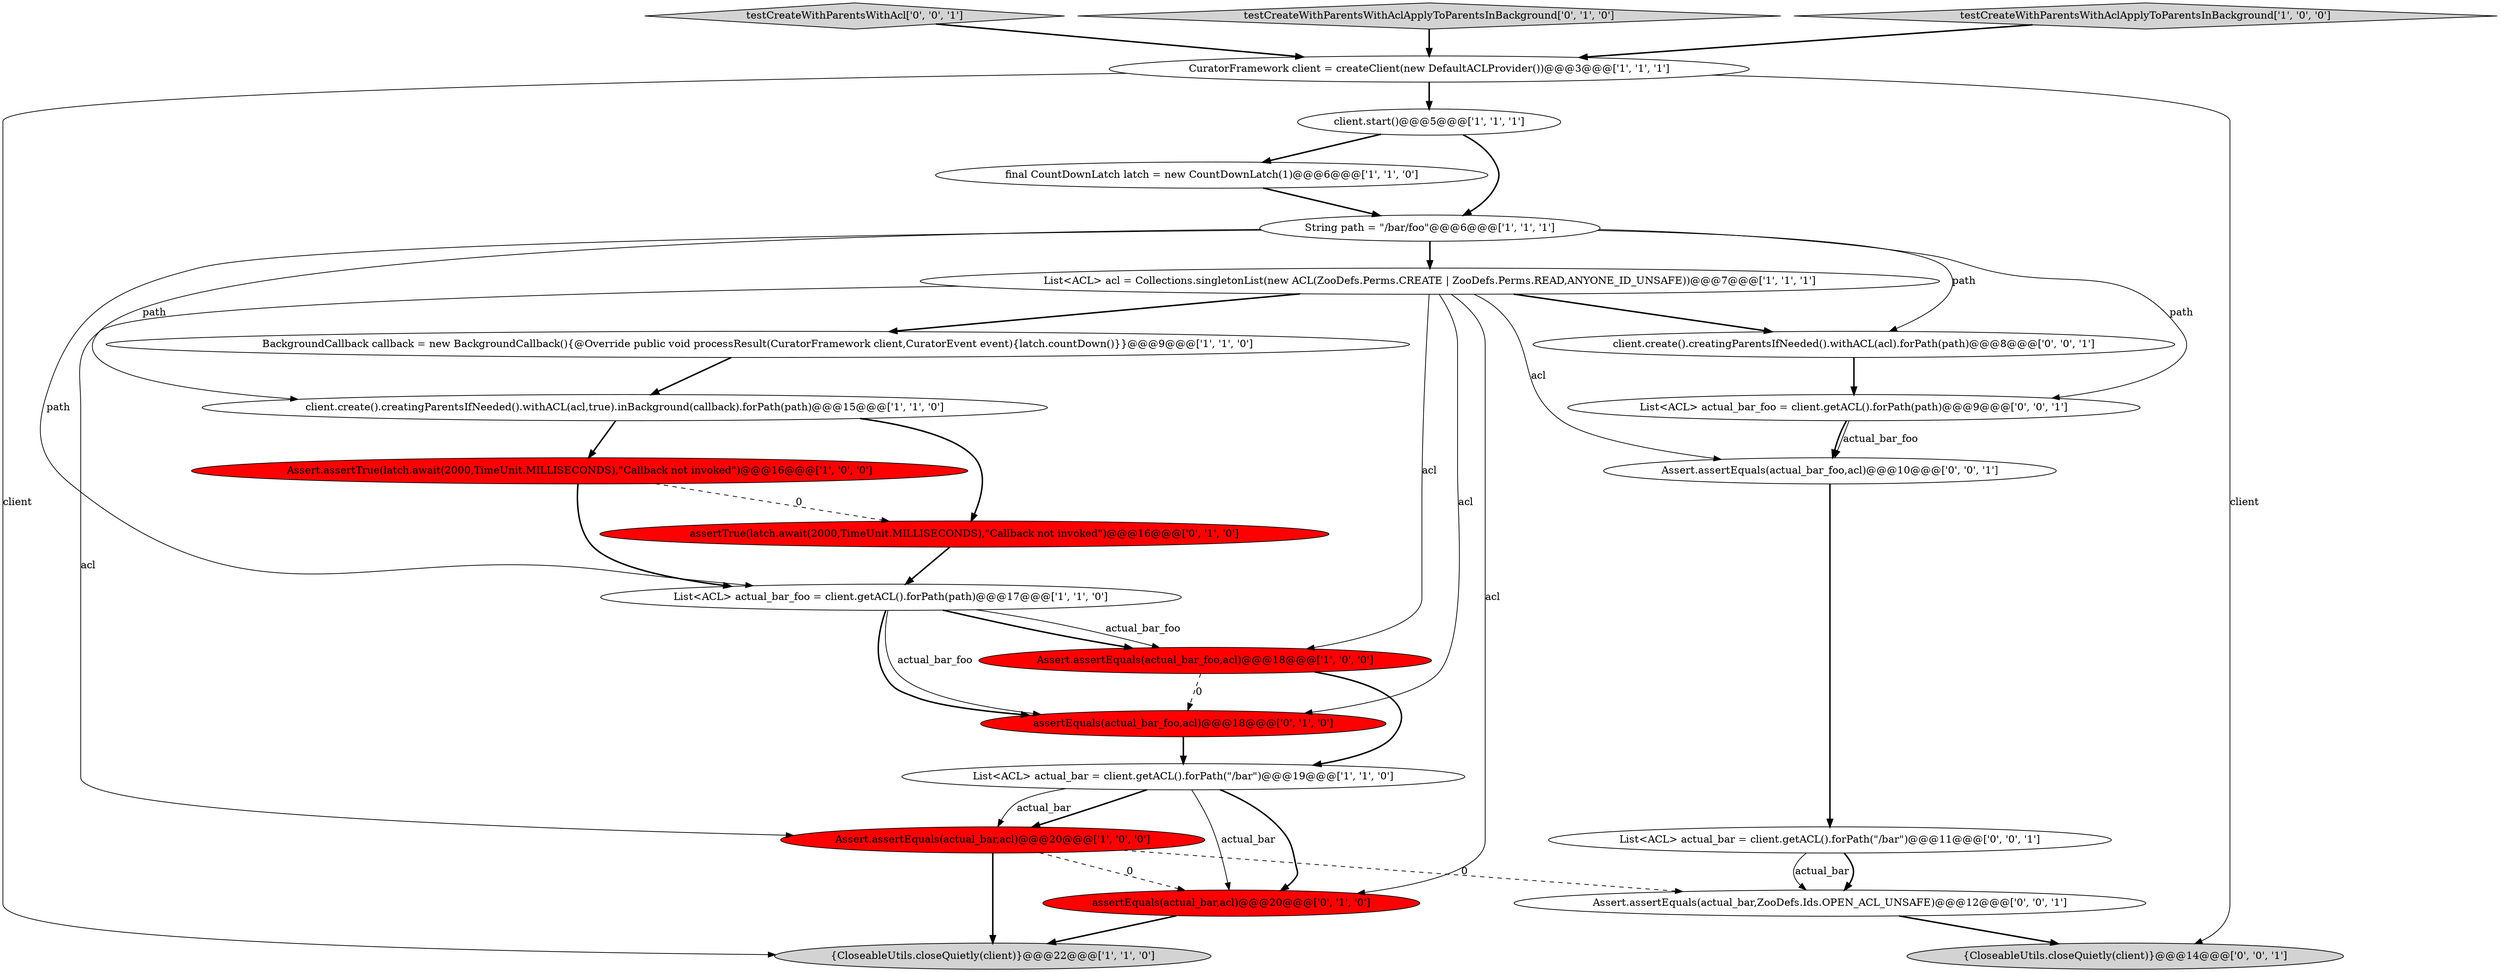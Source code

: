 digraph {
3 [style = filled, label = "Assert.assertEquals(actual_bar_foo,acl)@@@18@@@['1', '0', '0']", fillcolor = red, shape = ellipse image = "AAA1AAABBB1BBB"];
18 [style = filled, label = "List<ACL> actual_bar_foo = client.getACL().forPath(path)@@@9@@@['0', '0', '1']", fillcolor = white, shape = ellipse image = "AAA0AAABBB3BBB"];
24 [style = filled, label = "testCreateWithParentsWithAcl['0', '0', '1']", fillcolor = lightgray, shape = diamond image = "AAA0AAABBB3BBB"];
16 [style = filled, label = "testCreateWithParentsWithAclApplyToParentsInBackground['0', '1', '0']", fillcolor = lightgray, shape = diamond image = "AAA0AAABBB2BBB"];
14 [style = filled, label = "assertEquals(actual_bar_foo,acl)@@@18@@@['0', '1', '0']", fillcolor = red, shape = ellipse image = "AAA1AAABBB2BBB"];
15 [style = filled, label = "assertTrue(latch.await(2000,TimeUnit.MILLISECONDS),\"Callback not invoked\")@@@16@@@['0', '1', '0']", fillcolor = red, shape = ellipse image = "AAA1AAABBB2BBB"];
19 [style = filled, label = "Assert.assertEquals(actual_bar_foo,acl)@@@10@@@['0', '0', '1']", fillcolor = white, shape = ellipse image = "AAA0AAABBB3BBB"];
11 [style = filled, label = "List<ACL> actual_bar = client.getACL().forPath(\"/bar\")@@@19@@@['1', '1', '0']", fillcolor = white, shape = ellipse image = "AAA0AAABBB1BBB"];
8 [style = filled, label = "final CountDownLatch latch = new CountDownLatch(1)@@@6@@@['1', '1', '0']", fillcolor = white, shape = ellipse image = "AAA0AAABBB1BBB"];
4 [style = filled, label = "client.create().creatingParentsIfNeeded().withACL(acl,true).inBackground(callback).forPath(path)@@@15@@@['1', '1', '0']", fillcolor = white, shape = ellipse image = "AAA0AAABBB1BBB"];
20 [style = filled, label = "client.create().creatingParentsIfNeeded().withACL(acl).forPath(path)@@@8@@@['0', '0', '1']", fillcolor = white, shape = ellipse image = "AAA0AAABBB3BBB"];
2 [style = filled, label = "client.start()@@@5@@@['1', '1', '1']", fillcolor = white, shape = ellipse image = "AAA0AAABBB1BBB"];
7 [style = filled, label = "List<ACL> acl = Collections.singletonList(new ACL(ZooDefs.Perms.CREATE | ZooDefs.Perms.READ,ANYONE_ID_UNSAFE))@@@7@@@['1', '1', '1']", fillcolor = white, shape = ellipse image = "AAA0AAABBB1BBB"];
21 [style = filled, label = "{CloseableUtils.closeQuietly(client)}@@@14@@@['0', '0', '1']", fillcolor = lightgray, shape = ellipse image = "AAA0AAABBB3BBB"];
5 [style = filled, label = "testCreateWithParentsWithAclApplyToParentsInBackground['1', '0', '0']", fillcolor = lightgray, shape = diamond image = "AAA0AAABBB1BBB"];
9 [style = filled, label = "CuratorFramework client = createClient(new DefaultACLProvider())@@@3@@@['1', '1', '1']", fillcolor = white, shape = ellipse image = "AAA0AAABBB1BBB"];
17 [style = filled, label = "assertEquals(actual_bar,acl)@@@20@@@['0', '1', '0']", fillcolor = red, shape = ellipse image = "AAA1AAABBB2BBB"];
6 [style = filled, label = "String path = \"/bar/foo\"@@@6@@@['1', '1', '1']", fillcolor = white, shape = ellipse image = "AAA0AAABBB1BBB"];
23 [style = filled, label = "Assert.assertEquals(actual_bar,ZooDefs.Ids.OPEN_ACL_UNSAFE)@@@12@@@['0', '0', '1']", fillcolor = white, shape = ellipse image = "AAA0AAABBB3BBB"];
10 [style = filled, label = "{CloseableUtils.closeQuietly(client)}@@@22@@@['1', '1', '0']", fillcolor = lightgray, shape = ellipse image = "AAA0AAABBB1BBB"];
0 [style = filled, label = "Assert.assertTrue(latch.await(2000,TimeUnit.MILLISECONDS),\"Callback not invoked\")@@@16@@@['1', '0', '0']", fillcolor = red, shape = ellipse image = "AAA1AAABBB1BBB"];
13 [style = filled, label = "List<ACL> actual_bar_foo = client.getACL().forPath(path)@@@17@@@['1', '1', '0']", fillcolor = white, shape = ellipse image = "AAA0AAABBB1BBB"];
12 [style = filled, label = "BackgroundCallback callback = new BackgroundCallback(){@Override public void processResult(CuratorFramework client,CuratorEvent event){latch.countDown()}}@@@9@@@['1', '1', '0']", fillcolor = white, shape = ellipse image = "AAA0AAABBB1BBB"];
22 [style = filled, label = "List<ACL> actual_bar = client.getACL().forPath(\"/bar\")@@@11@@@['0', '0', '1']", fillcolor = white, shape = ellipse image = "AAA0AAABBB3BBB"];
1 [style = filled, label = "Assert.assertEquals(actual_bar,acl)@@@20@@@['1', '0', '0']", fillcolor = red, shape = ellipse image = "AAA1AAABBB1BBB"];
17->10 [style = bold, label=""];
15->13 [style = bold, label=""];
9->21 [style = solid, label="client"];
0->13 [style = bold, label=""];
5->9 [style = bold, label=""];
9->2 [style = bold, label=""];
7->12 [style = bold, label=""];
11->1 [style = bold, label=""];
2->6 [style = bold, label=""];
11->1 [style = solid, label="actual_bar"];
4->15 [style = bold, label=""];
3->11 [style = bold, label=""];
18->19 [style = bold, label=""];
13->3 [style = solid, label="actual_bar_foo"];
7->14 [style = solid, label="acl"];
0->15 [style = dashed, label="0"];
8->6 [style = bold, label=""];
7->20 [style = bold, label=""];
6->4 [style = solid, label="path"];
22->23 [style = bold, label=""];
22->23 [style = solid, label="actual_bar"];
7->17 [style = solid, label="acl"];
4->0 [style = bold, label=""];
11->17 [style = solid, label="actual_bar"];
20->18 [style = bold, label=""];
6->20 [style = solid, label="path"];
1->17 [style = dashed, label="0"];
6->13 [style = solid, label="path"];
13->3 [style = bold, label=""];
12->4 [style = bold, label=""];
23->21 [style = bold, label=""];
13->14 [style = solid, label="actual_bar_foo"];
7->19 [style = solid, label="acl"];
11->17 [style = bold, label=""];
7->3 [style = solid, label="acl"];
18->19 [style = solid, label="actual_bar_foo"];
3->14 [style = dashed, label="0"];
6->7 [style = bold, label=""];
1->10 [style = bold, label=""];
6->18 [style = solid, label="path"];
14->11 [style = bold, label=""];
13->14 [style = bold, label=""];
19->22 [style = bold, label=""];
1->23 [style = dashed, label="0"];
16->9 [style = bold, label=""];
9->10 [style = solid, label="client"];
24->9 [style = bold, label=""];
2->8 [style = bold, label=""];
7->1 [style = solid, label="acl"];
}

